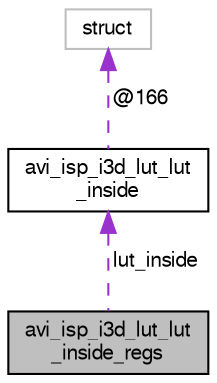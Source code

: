 digraph "avi_isp_i3d_lut_lut_inside_regs"
{
  edge [fontname="FreeSans",fontsize="10",labelfontname="FreeSans",labelfontsize="10"];
  node [fontname="FreeSans",fontsize="10",shape=record];
  Node1 [label="avi_isp_i3d_lut_lut\l_inside_regs",height=0.2,width=0.4,color="black", fillcolor="grey75", style="filled", fontcolor="black"];
  Node2 -> Node1 [dir="back",color="darkorchid3",fontsize="10",style="dashed",label=" lut_inside" ,fontname="FreeSans"];
  Node2 [label="avi_isp_i3d_lut_lut\l_inside",height=0.2,width=0.4,color="black", fillcolor="white", style="filled",URL="$avi__isp__i3d__lut_8h.html#unionavi__isp__i3d__lut__lut__inside"];
  Node3 -> Node2 [dir="back",color="darkorchid3",fontsize="10",style="dashed",label=" @166" ,fontname="FreeSans"];
  Node3 [label="struct",height=0.2,width=0.4,color="grey75", fillcolor="white", style="filled"];
}
